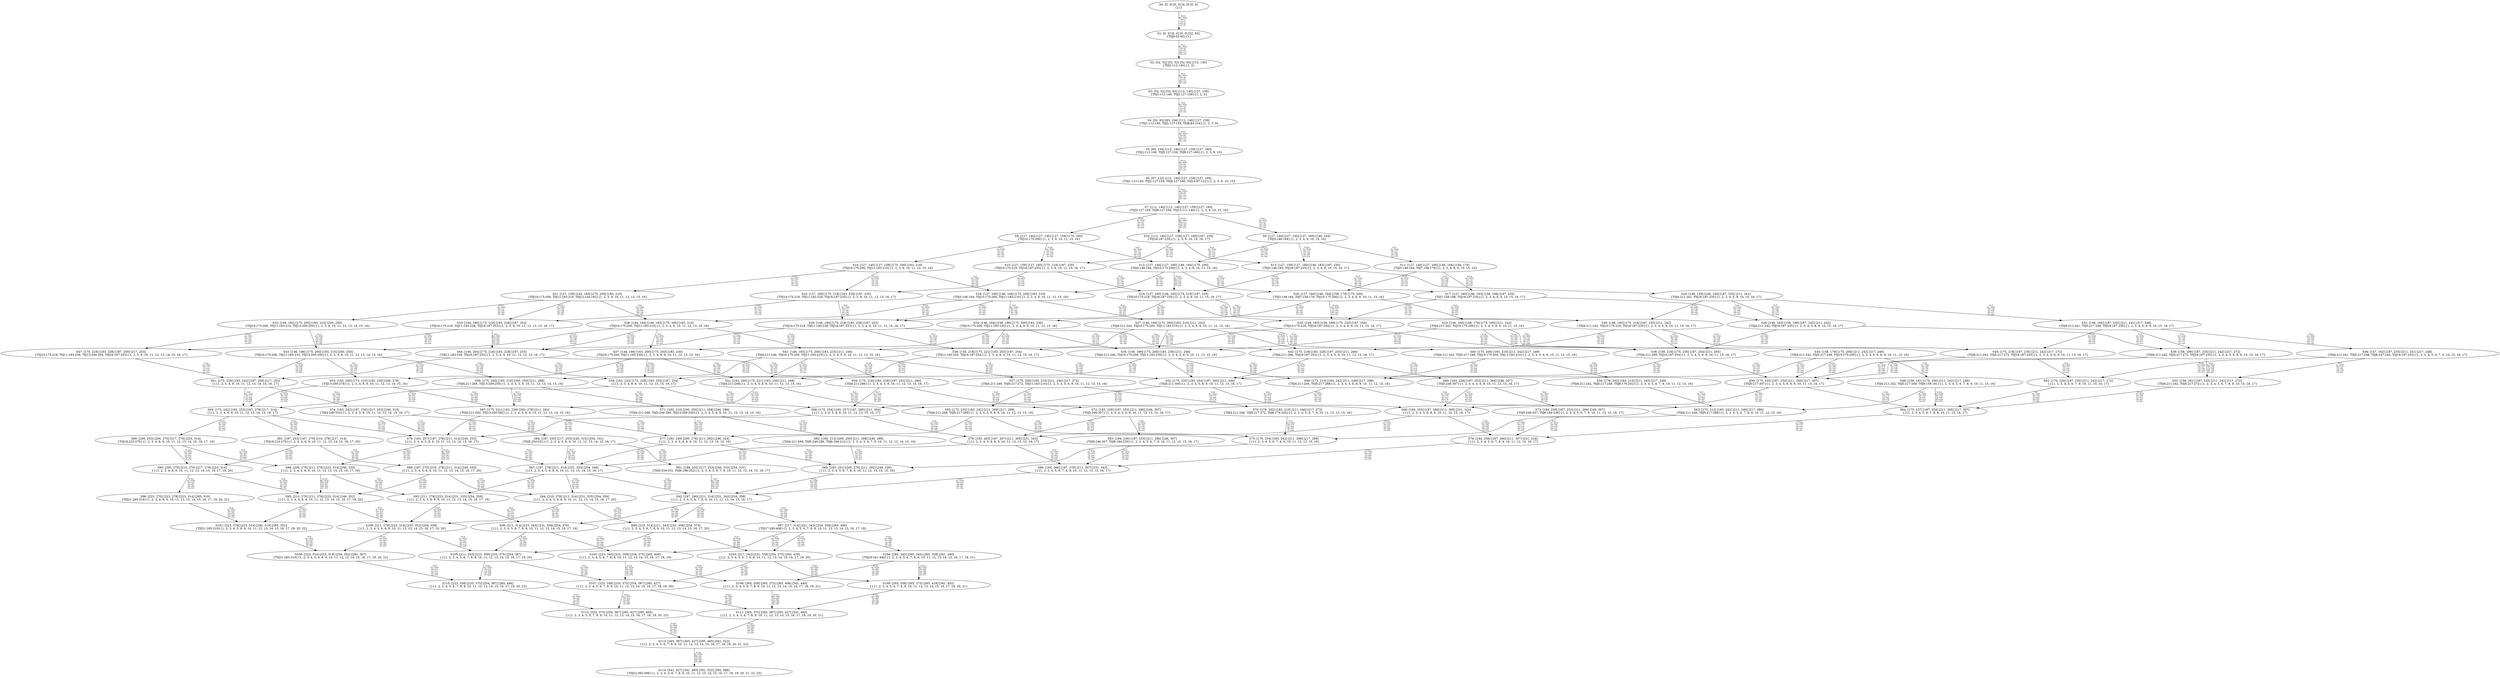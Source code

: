digraph {
	S0[label="S0: [0, 0] [0, 0] [0, 0] [0, 0] \n{}{}"];
	S1[label="S1: [0, 0] [0, 0] [0, 0] [52, 65] \n{T0J0:52-65}{1}"];
	S2[label="S2: [52, 52] [52, 52] [52, 65] [112, 140] \n{T0J1:112-140}{1, 2}"];
	S3[label="S3: [52, 52] [52, 65] [112, 140] [127, 159] \n{T0J1:112-140, T0J2:127-159}{1, 2, 3}"];
	S4[label="S4: [52, 65] [83, 104] [112, 140] [127, 159] \n{T0J1:112-140, T0J2:127-159, T0J8:83-104}{1, 2, 3, 9}"];
	S5[label="S5: [83, 104] [112, 140] [127, 159] [127, 160] \n{T0J1:112-140, T0J2:127-159, T0J9:127-160}{1, 2, 3, 9, 10}"];
	S6[label="S6: [97, 122] [112, 140] [127, 159] [127, 160] \n{T0J1:112-140, T0J2:127-159, T0J9:127-160, T0J14:97-122}{1, 2, 3, 9, 10, 15}"];
	S7[label="S7: [111, 140] [112, 140] [127, 159] [127, 160] \n{T0J2:127-159, T0J9:127-160, T0J15:111-140}{1, 2, 3, 9, 10, 15, 16}"];
	S8[label="S8: [127, 140] [127, 140] [127, 160] [146, 164] \n{T0J3:146-164}{1, 2, 3, 4, 9, 10, 15, 16}"];
	S9[label="S9: [127, 140] [127, 140] [127, 159] [175, 200] \n{T0J10:175-200}{1, 2, 3, 9, 10, 11, 15, 16}"];
	S10[label="S10: [112, 140] [127, 159] [127, 160] [187, 235] \n{T0J16:187-235}{1, 2, 3, 9, 10, 15, 16, 17}"];
	S11[label="S11: [127, 140] [127, 160] [146, 164] [158, 179] \n{T0J3:146-164, T0J7:158-179}{1, 2, 3, 4, 8, 9, 10, 15, 16}"];
	S12[label="S12: [127, 140] [127, 160] [146, 164] [175, 200] \n{T0J3:146-164, T0J10:175-200}{1, 2, 3, 4, 9, 10, 11, 15, 16}"];
	S13[label="S13: [127, 159] [127, 160] [146, 183] [187, 235] \n{T0J3:146-183, T0J16:187-235}{1, 2, 3, 4, 9, 10, 15, 16, 17}"];
	S14[label="S14: [127, 140] [127, 159] [175, 200] [183, 210] \n{T0J10:175-200, T0J11:183-210}{1, 2, 3, 9, 10, 11, 12, 15, 16}"];
	S15[label="S15: [127, 159] [127, 160] [175, 218] [187, 235] \n{T0J10:175-218, T0J16:187-235}{1, 2, 3, 9, 10, 11, 15, 16, 17}"];
	S16[label="S16: [127, 160] [146, 164] [158, 179] [175, 200] \n{T0J3:146-164, T0J7:158-179, T0J10:175-200}{1, 2, 3, 4, 8, 9, 10, 11, 15, 16}"];
	S17[label="S17: [127, 160] [146, 183] [158, 198] [187, 235] \n{T0J7:158-198, T0J16:187-235}{1, 2, 3, 4, 8, 9, 10, 15, 16, 17}"];
	S18[label="S18: [127, 160] [146, 164] [175, 200] [183, 210] \n{T0J3:146-164, T0J10:175-200, T0J11:183-210}{1, 2, 3, 4, 9, 10, 11, 12, 15, 16}"];
	S19[label="S19: [127, 160] [146, 183] [175, 218] [187, 235] \n{T0J10:175-218, T0J16:187-235}{1, 2, 3, 4, 9, 10, 11, 15, 16, 17}"];
	S20[label="S20: [146, 159] [146, 160] [187, 235] [211, 241] \n{T0J4:211-241, T0J16:187-235}{1, 2, 3, 4, 5, 9, 10, 15, 16, 17}"];
	S21[label="S21: [127, 159] [144, 162] [175, 200] [183, 210] \n{T0J10:175-200, T0J11:183-210, T0J12:144-162}{1, 2, 3, 9, 10, 11, 12, 13, 15, 16}"];
	S22[label="S22: [127, 160] [175, 218] [183, 228] [187, 235] \n{T0J10:175-218, T0J11:183-228, T0J16:187-235}{1, 2, 3, 9, 10, 11, 12, 15, 16, 17}"];
	S23[label="S23: [146, 160] [158, 179] [175, 200] [211, 242] \n{T0J4:211-242, T0J10:175-200}{1, 2, 3, 4, 5, 8, 9, 10, 11, 15, 16}"];
	S24[label="S24: [146, 164] [158, 199] [175, 200] [183, 230] \n{T0J10:175-200, T0J11:183-230}{1, 2, 3, 4, 8, 9, 10, 11, 12, 15, 16}"];
	S25[label="S25: [146, 183] [158, 199] [175, 220] [187, 254] \n{T0J10:175-220, T0J16:187-254}{1, 2, 3, 4, 8, 9, 10, 11, 15, 16, 17}"];
	S26[label="S26: [146, 183] [158, 198] [187, 235] [211, 242] \n{T0J4:211-242, T0J16:187-235}{1, 2, 3, 4, 5, 8, 9, 10, 15, 16, 17}"];
	S27[label="S27: [146, 160] [175, 200] [183, 210] [211, 242] \n{T0J4:211-242, T0J10:175-200, T0J11:183-210}{1, 2, 3, 4, 5, 9, 10, 11, 12, 15, 16}"];
	S28[label="S28: [144, 164] [146, 183] [175, 200] [183, 210] \n{T0J10:175-200, T0J11:183-210}{1, 2, 3, 4, 9, 10, 11, 12, 13, 15, 16}"];
	S29[label="S29: [146, 184] [175, 218] [183, 228] [187, 253] \n{T0J10:175-218, T0J11:183-228, T0J16:187-253}{1, 2, 3, 4, 9, 10, 11, 12, 15, 16, 17}"];
	S30[label="S30: [146, 183] [175, 218] [187, 235] [211, 242] \n{T0J4:211-242, T0J10:175-218, T0J16:187-235}{1, 2, 3, 4, 5, 9, 10, 11, 15, 16, 17}"];
	S31[label="S31: [146, 160] [187, 235] [211, 241] [217, 248] \n{T0J4:211-241, T0J5:217-248, T0J16:187-235}{1, 2, 3, 4, 5, 6, 9, 10, 15, 16, 17}"];
	S32[label="S32: [144, 162] [175, 200] [183, 210] [200, 250] \n{T0J10:175-200, T0J11:183-210, T0J13:200-250}{1, 2, 3, 9, 10, 11, 12, 13, 14, 15, 16}"];
	S33[label="S33: [144, 180] [175, 218] [183, 228] [187, 253] \n{T0J10:175-218, T0J11:183-228, T0J16:187-253}{1, 2, 3, 9, 10, 11, 12, 13, 15, 16, 17}"];
	S34[label="S34: [158, 179] [175, 200] [211, 242] [217, 249] \n{T0J4:211-242, T0J5:217-249, T0J10:175-200}{1, 2, 3, 4, 5, 6, 8, 9, 10, 11, 15, 16}"];
	S35[label="S35: [158, 199] [175, 200] [183, 230] [211, 246] \n{T0J4:211-246, T0J10:175-200, T0J11:183-230}{1, 2, 3, 4, 5, 8, 9, 10, 11, 12, 15, 16}"];
	S36[label="S36: [158, 218] [175, 235] [187, 254] [211, 265] \n{T0J4:211-265, T0J16:187-254}{1, 2, 3, 4, 5, 8, 9, 10, 11, 15, 16, 17}"];
	S37[label="S37: [146, 186] [163, 200] [175, 203] [183, 230] \n{T0J10:175-200, T0J11:183-230}{1, 2, 3, 4, 8, 9, 10, 11, 12, 13, 15, 16}"];
	S38[label="S38: [158, 218] [175, 222] [183, 253] [187, 254] \n{T0J11:183-253, T0J16:187-254}{1, 2, 3, 4, 8, 9, 10, 11, 12, 15, 16, 17}"];
	S39[label="S39: [158, 199] [187, 235] [211, 242] [217, 272] \n{T0J4:211-242, T0J5:217-272, T0J16:187-235}{1, 2, 3, 4, 5, 6, 8, 9, 10, 15, 16, 17}"];
	S40[label="S40: [175, 200] [183, 210] [211, 242] [217, 249] \n{T0J4:211-242, T0J5:217-249, T0J10:175-200, T0J11:183-210}{1, 2, 3, 4, 5, 6, 9, 10, 11, 12, 15, 16}"];
	S41[label="S41: [146, 183] [175, 200] [183, 210] [211, 246] \n{T0J4:211-246, T0J10:175-200, T0J11:183-210}{1, 2, 3, 4, 5, 9, 10, 11, 12, 13, 15, 16}"];
	S42[label="S42: [175, 218] [183, 228] [187, 253] [211, 266] \n{T0J4:211-266, T0J16:187-253}{1, 2, 3, 4, 5, 9, 10, 11, 12, 15, 16, 17}"];
	S43[label="S43: [146, 186] [175, 200] [183, 210] [200, 250] \n{T0J10:175-200, T0J11:183-210, T0J13:200-250}{1, 2, 3, 4, 9, 10, 11, 12, 13, 14, 15, 16}"];
	S44[label="S44: [146, 204] [175, 218] [183, 228] [187, 253] \n{T0J11:183-228, T0J16:187-253}{1, 2, 3, 4, 9, 10, 11, 12, 13, 15, 16, 17}"];
	S45[label="S45: [175, 218] [187, 235] [211, 242] [217, 272] \n{T0J4:211-242, T0J5:217-272, T0J16:187-235}{1, 2, 3, 4, 5, 6, 9, 10, 11, 15, 16, 17}"];
	S46[label="S46: [147, 162] [187, 235] [211, 241] [217, 248] \n{T0J4:211-241, T0J5:217-248, T0J6:147-162, T0J16:187-235}{1, 2, 3, 4, 5, 6, 7, 9, 10, 15, 16, 17}"];
	S47[label="S47: [175, 218] [183, 228] [187, 250] [217, 253] \n{T0J10:175-218, T0J11:183-228, T0J13:200-250, T0J16:187-253}{1, 2, 3, 9, 10, 11, 12, 13, 14, 15, 16, 17}"];
	S48[label="S48: [159, 181] [175, 200] [211, 242] [217, 249] \n{T0J4:211-242, T0J5:217-249, T0J6:159-181}{1, 2, 3, 4, 5, 6, 7, 8, 9, 10, 11, 15, 16}"];
	S49[label="S49: [175, 210] [183, 242] [211, 249] [217, 288] \n{T0J4:211-246, T0J5:217-288}{1, 2, 3, 4, 5, 6, 8, 9, 10, 11, 12, 15, 16}"];
	S50[label="S50: [175, 235] [187, 254] [211, 265] [217, 307] \n{T0J5:217-307}{1, 2, 3, 4, 5, 6, 8, 9, 10, 11, 15, 16, 17}"];
	S51[label="S51: [163, 200] [175, 221] [183, 230] [211, 268] \n{T0J4:211-268}{1, 2, 3, 4, 5, 8, 9, 10, 11, 12, 13, 15, 16}"];
	S52[label="S52: [175, 235] [183, 254] [187, 265] [211, 300] \n{T0J4:211-300}{1, 2, 3, 4, 5, 8, 9, 10, 11, 12, 15, 16, 17}"];
	S53[label="S53: [163, 200] [175, 210] [183, 230] [200, 278] \n{T0J13:200-278}{1, 2, 3, 4, 8, 9, 10, 11, 12, 13, 14, 15, 16}"];
	S54[label="S54: [163, 222] [175, 228] [183, 253] [187, 254] \n{}{1, 2, 3, 4, 8, 9, 10, 11, 12, 13, 15, 16, 17}"];
	S55[label="S55: [159, 201] [187, 235] [211, 242] [217, 272] \n{T0J4:211-242, T0J5:217-272}{1, 2, 3, 4, 5, 6, 7, 8, 9, 10, 15, 16, 17}"];
	S56[label="S56: [176, 202] [183, 210] [211, 242] [217, 249] \n{T0J4:211-242, T0J5:217-249, T0J6:176-202}{1, 2, 3, 4, 5, 6, 7, 9, 10, 11, 12, 15, 16}"];
	S57[label="S57: [175, 200] [183, 210] [211, 246] [217, 272] \n{T0J4:211-246, T0J5:217-272, T0J11:183-210}{1, 2, 3, 4, 5, 6, 9, 10, 11, 12, 13, 15, 16}"];
	S58[label="S58: [175, 200] [183, 210] [200, 250] [211, 268] \n{T0J4:211-268, T0J13:200-250}{1, 2, 3, 4, 5, 9, 10, 11, 12, 13, 14, 15, 16}"];
	S59[label="S59: [175, 218] [183, 228] [187, 253] [211, 286] \n{T0J4:211-286}{1, 2, 3, 4, 5, 9, 10, 11, 12, 13, 15, 16, 17}"];
	S60[label="S60: [183, 228] [187, 253] [211, 266] [246, 307] \n{T0J5:246-307}{1, 2, 3, 4, 5, 6, 9, 10, 11, 12, 15, 16, 17}"];
	S61[label="S61: [175, 228] [183, 242] [187, 250] [217, 253] \n{}{1, 2, 3, 4, 9, 10, 11, 12, 13, 14, 15, 16, 17}"];
	S62[label="S62: [176, 220] [187, 235] [211, 242] [217, 272] \n{}{1, 2, 3, 4, 5, 6, 7, 9, 10, 11, 15, 16, 17}"];
	S63[label="S63: [175, 212] [183, 242] [211, 249] [217, 288] \n{T0J4:211-246, T0J5:217-288}{1, 2, 3, 4, 5, 6, 7, 8, 9, 10, 11, 12, 15, 16}"];
	S64[label="S64: [175, 237] [187, 254] [211, 265] [217, 307] \n{}{1, 2, 3, 4, 5, 6, 7, 8, 9, 10, 11, 15, 16, 17}"];
	S65[label="S65: [175, 232] [183, 242] [211, 268] [217, 289] \n{T0J4:211-268, T0J5:217-289}{1, 2, 3, 4, 5, 6, 8, 9, 10, 11, 12, 13, 15, 16}"];
	S66[label="S66: [183, 254] [187, 266] [211, 305] [231, 324] \n{}{1, 2, 3, 4, 5, 6, 8, 9, 10, 11, 12, 15, 16, 17}"];
	S67[label="S67: [175, 221] [183, 239] [200, 278] [211, 292] \n{T0J4:211-282, T0J13:200-292}{1, 2, 3, 4, 5, 8, 9, 10, 11, 12, 13, 14, 15, 16}"];
	S68[label="S68: [175, 254] [183, 257] [187, 265] [211, 304] \n{}{1, 2, 3, 4, 5, 8, 9, 10, 11, 12, 13, 15, 16, 17}"];
	S69[label="S69: [175, 242] [183, 253] [187, 278] [217, 314] \n{}{1, 2, 3, 4, 8, 9, 10, 11, 12, 13, 14, 15, 16, 17}"];
	S70[label="S70: [176, 202] [183, 210] [211, 246] [217, 272] \n{T0J4:211-246, T0J5:217-272, T0J6:176-202}{1, 2, 3, 4, 5, 6, 7, 9, 10, 11, 12, 13, 15, 16}"];
	S71[label="S71: [183, 210] [200, 250] [211, 268] [246, 289] \n{T0J4:211-268, T0J5:246-289, T0J13:200-250}{1, 2, 3, 4, 5, 6, 9, 10, 11, 12, 13, 14, 15, 16}"];
	S72[label="S72: [183, 228] [187, 253] [211, 286] [246, 307] \n{T0J5:246-307}{1, 2, 3, 4, 5, 6, 9, 10, 11, 12, 13, 15, 16, 17}"];
	S73[label="S73: [184, 230] [187, 253] [211, 266] [246, 307] \n{T0J5:246-307, T0J6:184-230}{1, 2, 3, 4, 5, 6, 7, 9, 10, 11, 12, 15, 16, 17}"];
	S74[label="S74: [183, 242] [187, 250] [217, 253] [240, 310] \n{T0J4:240-310}{1, 2, 3, 4, 5, 9, 10, 11, 12, 13, 14, 15, 16, 17}"];
	S75[label="S75: [176, 234] [183, 242] [211, 268] [217, 289] \n{}{1, 2, 3, 4, 5, 6, 7, 8, 9, 10, 11, 12, 13, 15, 16}"];
	S76[label="S76: [184, 256] [187, 266] [211, 307] [231, 324] \n{}{1, 2, 3, 4, 5, 6, 7, 8, 9, 10, 11, 12, 15, 16, 17}"];
	S77[label="S77: [183, 249] [200, 278] [211, 292] [246, 324] \n{}{1, 2, 3, 4, 5, 6, 8, 9, 10, 11, 12, 13, 14, 15, 16}"];
	S78[label="S78: [183, 263] [187, 267] [211, 305] [231, 343] \n{}{1, 2, 3, 4, 5, 6, 8, 9, 10, 11, 12, 13, 15, 16, 17}"];
	S79[label="S79: [183, 257] [187, 278] [211, 314] [240, 333] \n{}{1, 2, 3, 4, 5, 8, 9, 10, 11, 12, 13, 14, 15, 16, 17}"];
	S80[label="S80: [200, 253] [200, 270] [217, 278] [223, 314] \n{T0J18:223-270}{1, 2, 3, 4, 8, 9, 10, 11, 12, 13, 14, 15, 16, 17, 19}"];
	S81[label="S81: [187, 253] [187, 270] [210, 278] [217, 314] \n{T0J19:210-270}{1, 2, 3, 4, 8, 9, 10, 11, 12, 13, 14, 15, 16, 17, 20}"];
	S82[label="S82: [184, 212] [200, 250] [211, 268] [246, 289] \n{T0J4:211-268, T0J5:246-289, T0J6:184-212}{1, 2, 3, 4, 5, 6, 7, 9, 10, 11, 12, 13, 14, 15, 16}"];
	S83[label="S83: [184, 230] [187, 253] [211, 286] [246, 307] \n{T0J5:246-307, T0J6:184-230}{1, 2, 3, 4, 5, 6, 7, 9, 10, 11, 12, 13, 15, 16, 17}"];
	S84[label="S84: [187, 250] [217, 253] [240, 310] [254, 331] \n{T0J5:254-331}{1, 2, 3, 4, 5, 6, 9, 10, 11, 12, 13, 14, 15, 16, 17}"];
	S85[label="S85: [183, 251] [200, 278] [211, 292] [246, 326] \n{}{1, 2, 3, 4, 5, 6, 7, 8, 9, 10, 11, 12, 13, 14, 15, 16}"];
	S86[label="S86: [184, 266] [187, 278] [211, 307] [231, 343] \n{}{1, 2, 3, 4, 5, 6, 7, 8, 9, 10, 11, 12, 13, 15, 16, 17}"];
	S87[label="S87: [187, 278] [211, 314] [231, 333] [254, 346] \n{}{1, 2, 3, 4, 5, 6, 8, 9, 10, 11, 12, 13, 14, 15, 16, 17}"];
	S88[label="S88: [200, 270] [211, 278] [223, 314] [240, 335] \n{}{1, 2, 3, 4, 5, 8, 9, 10, 11, 12, 13, 14, 15, 16, 17, 19}"];
	S89[label="S89: [187, 270] [210, 278] [211, 314] [240, 335] \n{}{1, 2, 3, 4, 5, 8, 9, 10, 11, 12, 13, 14, 15, 16, 17, 20}"];
	S90[label="S90: [200, 270] [210, 270] [217, 278] [223, 314] \n{}{1, 2, 3, 4, 8, 9, 10, 11, 12, 13, 14, 15, 16, 17, 19, 20}"];
	S91[label="S91: [188, 252] [217, 253] [240, 310] [254, 331] \n{T0J5:254-331, T0J6:188-252}{1, 2, 3, 4, 5, 6, 7, 9, 10, 11, 12, 13, 14, 15, 16, 17}"];
	S92[label="S92: [187, 280] [211, 314] [231, 343] [254, 358] \n{}{1, 2, 3, 4, 5, 6, 7, 8, 9, 10, 11, 12, 13, 14, 15, 16, 17}"];
	S93[label="S93: [211, 278] [223, 314] [231, 335] [254, 359] \n{}{1, 2, 3, 4, 5, 6, 8, 9, 10, 11, 12, 13, 14, 15, 16, 17, 19}"];
	S94[label="S94: [210, 278] [211, 314] [231, 335] [254, 359] \n{}{1, 2, 3, 4, 5, 6, 8, 9, 10, 11, 12, 13, 14, 15, 16, 17, 20}"];
	S95[label="S95: [210, 270] [211, 278] [223, 314] [240, 352] \n{}{1, 2, 3, 4, 5, 8, 9, 10, 11, 12, 13, 14, 15, 16, 17, 19, 20}"];
	S96[label="S96: [223, 270] [223, 278] [223, 314] [285, 319] \n{T0J21:285-319}{1, 2, 3, 4, 8, 9, 10, 11, 12, 13, 14, 15, 16, 17, 19, 20, 22}"];
	S97[label="S97: [217, 314] [231, 343] [254, 358] [265, 406] \n{T0J17:265-406}{1, 2, 3, 4, 5, 6, 7, 8, 9, 10, 11, 12, 13, 14, 15, 16, 17, 18}"];
	S98[label="S98: [211, 314] [223, 343] [231, 358] [254, 375] \n{}{1, 2, 3, 4, 5, 6, 7, 8, 9, 10, 11, 12, 13, 14, 15, 16, 17, 19}"];
	S99[label="S99: [210, 314] [211, 343] [231, 358] [254, 375] \n{}{1, 2, 3, 4, 5, 6, 7, 8, 9, 10, 11, 12, 13, 14, 15, 16, 17, 20}"];
	S100[label="S100: [211, 278] [223, 314] [233, 352] [254, 359] \n{}{1, 2, 3, 4, 5, 6, 8, 9, 10, 11, 12, 13, 14, 15, 16, 17, 19, 20}"];
	S101[label="S101: [223, 278] [223, 314] [240, 319] [285, 352] \n{T0J21:285-319}{1, 2, 3, 4, 5, 8, 9, 10, 11, 12, 13, 14, 15, 16, 17, 19, 20, 22}"];
	S102[label="S102: [223, 343] [231, 358] [254, 375] [265, 406] \n{}{1, 2, 3, 4, 5, 6, 7, 8, 9, 10, 11, 12, 13, 14, 15, 16, 17, 18, 19}"];
	S103[label="S103: [217, 343] [231, 358] [254, 375] [265, 418] \n{}{1, 2, 3, 4, 5, 6, 7, 8, 9, 10, 11, 12, 13, 14, 15, 16, 17, 18, 20}"];
	S104[label="S104: [265, 343] [265, 345] [265, 358] [341, 440] \n{T0J20:341-440}{1, 2, 3, 4, 5, 6, 7, 8, 9, 10, 11, 12, 13, 14, 15, 16, 17, 18, 21}"];
	S105[label="S105: [211, 343] [223, 358] [233, 375] [254, 387] \n{}{1, 2, 3, 4, 5, 6, 7, 8, 9, 10, 11, 12, 13, 14, 15, 16, 17, 19, 20}"];
	S106[label="S106: [223, 314] [233, 319] [254, 352] [285, 367] \n{T0J21:285-319}{1, 2, 3, 4, 5, 6, 8, 9, 10, 11, 12, 13, 14, 15, 16, 17, 19, 20, 22}"];
	S107[label="S107: [223, 358] [233, 375] [254, 387] [265, 427] \n{}{1, 2, 3, 4, 5, 6, 7, 8, 9, 10, 11, 12, 13, 14, 15, 16, 17, 18, 19, 20}"];
	S108[label="S108: [265, 358] [265, 375] [265, 406] [341, 440] \n{}{1, 2, 3, 4, 5, 6, 7, 8, 9, 10, 11, 12, 13, 14, 15, 16, 17, 18, 19, 21}"];
	S109[label="S109: [265, 358] [265, 375] [265, 418] [341, 452] \n{}{1, 2, 3, 4, 5, 6, 7, 8, 9, 10, 11, 12, 13, 14, 15, 16, 17, 18, 20, 21}"];
	S110[label="S110: [223, 358] [233, 375] [254, 387] [285, 444] \n{}{1, 2, 3, 4, 5, 6, 7, 8, 9, 10, 11, 12, 13, 14, 15, 16, 17, 19, 20, 22}"];
	S111[label="S111: [265, 375] [265, 387] [265, 427] [341, 482] \n{}{1, 2, 3, 4, 5, 6, 7, 8, 9, 10, 11, 12, 13, 14, 15, 16, 17, 18, 19, 20, 21}"];
	S112[label="S112: [233, 375] [254, 387] [265, 427] [285, 465] \n{}{1, 2, 3, 4, 5, 6, 7, 8, 9, 10, 11, 12, 13, 14, 15, 16, 17, 18, 19, 20, 22}"];
	S113[label="S113: [265, 387] [265, 427] [285, 465] [341, 522] \n{}{1, 2, 3, 4, 5, 6, 7, 8, 9, 10, 11, 12, 13, 14, 15, 16, 17, 18, 19, 20, 21, 22}"];
	S114[label="S114: [341, 427] [341, 465] [341, 522] [392, 586] \n{T0J22:392-586}{1, 2, 3, 4, 5, 6, 7, 8, 9, 10, 11, 12, 13, 14, 15, 16, 17, 18, 19, 20, 21, 22, 23}"];
	S0 -> S1[label="T0 J0\nDL=3250\nES=0\nLS=0\nEF=52\nLF=65",fontsize=8];
	S1 -> S2[label="T0 J1\nDL=3250\nES=52\nLS=65\nEF=112\nLF=140",fontsize=8];
	S2 -> S3[label="T0 J2\nDL=3250\nES=52\nLS=65\nEF=127\nLF=159",fontsize=8];
	S3 -> S4[label="T0 J8\nDL=3250\nES=52\nLS=65\nEF=83\nLF=104",fontsize=8];
	S4 -> S5[label="T0 J9\nDL=3250\nES=83\nLS=104\nEF=127\nLF=160",fontsize=8];
	S5 -> S6[label="T0 J14\nDL=3250\nES=83\nLS=104\nEF=97\nLF=122",fontsize=8];
	S6 -> S7[label="T0 J15\nDL=3250\nES=97\nLS=122\nEF=111\nLF=140",fontsize=8];
	S7 -> S8[label="T0 J3\nDL=3250\nES=127\nLS=140\nEF=146\nLF=164",fontsize=8];
	S7 -> S9[label="T0 J10\nDL=3250\nES=127\nLS=140\nEF=175\nLF=200",fontsize=8];
	S7 -> S10[label="T0 J16\nDL=3250\nES=111\nLS=140\nEF=187\nLF=235",fontsize=8];
	S8 -> S11[label="T0 J7\nDL=3250\nES=127\nLS=140\nEF=158\nLF=179",fontsize=8];
	S8 -> S12[label="T0 J10\nDL=3250\nES=127\nLS=140\nEF=175\nLF=200",fontsize=8];
	S8 -> S13[label="T0 J16\nDL=3250\nES=127\nLS=140\nEF=203\nLF=235",fontsize=8];
	S9 -> S12[label="T0 J3\nDL=3250\nES=127\nLS=140\nEF=146\nLF=164",fontsize=8];
	S9 -> S14[label="T0 J11\nDL=3250\nES=127\nLS=140\nEF=183\nLF=210",fontsize=8];
	S9 -> S15[label="T0 J16\nDL=3250\nES=127\nLS=140\nEF=203\nLF=235",fontsize=8];
	S10 -> S13[label="T0 J3\nDL=3250\nES=127\nLS=159\nEF=146\nLF=183",fontsize=8];
	S10 -> S15[label="T0 J10\nDL=3250\nES=127\nLS=158\nEF=175\nLF=218",fontsize=8];
	S11 -> S16[label="T0 J10\nDL=3250\nES=127\nLS=140\nEF=175\nLF=200",fontsize=8];
	S11 -> S17[label="T0 J16\nDL=3250\nES=127\nLS=140\nEF=203\nLF=235",fontsize=8];
	S12 -> S16[label="T0 J7\nDL=3250\nES=127\nLS=140\nEF=158\nLF=179",fontsize=8];
	S12 -> S18[label="T0 J11\nDL=3250\nES=127\nLS=140\nEF=183\nLF=210",fontsize=8];
	S12 -> S19[label="T0 J16\nDL=3250\nES=127\nLS=140\nEF=203\nLF=235",fontsize=8];
	S13 -> S20[label="T0 J4\nDL=3250\nES=146\nLS=159\nEF=211\nLF=241",fontsize=8];
	S13 -> S17[label="T0 J7\nDL=3250\nES=127\nLS=159\nEF=158\nLF=198",fontsize=8];
	S13 -> S19[label="T0 J10\nDL=3250\nES=127\nLS=158\nEF=175\nLF=218",fontsize=8];
	S14 -> S18[label="T0 J3\nDL=3250\nES=127\nLS=140\nEF=146\nLF=164",fontsize=8];
	S14 -> S21[label="T0 J12\nDL=3250\nES=127\nLS=140\nEF=144\nLF=162",fontsize=8];
	S14 -> S22[label="T0 J16\nDL=3250\nES=127\nLS=140\nEF=203\nLF=235",fontsize=8];
	S15 -> S19[label="T0 J3\nDL=3250\nES=127\nLS=159\nEF=146\nLF=183",fontsize=8];
	S15 -> S22[label="T0 J11\nDL=3250\nES=127\nLS=158\nEF=183\nLF=228",fontsize=8];
	S16 -> S23[label="T0 J4\nDL=3250\nES=146\nLS=160\nEF=211\nLF=242",fontsize=8];
	S16 -> S24[label="T0 J11\nDL=3250\nES=127\nLS=160\nEF=183\nLF=230",fontsize=8];
	S16 -> S25[label="T0 J16\nDL=3250\nES=127\nLS=159\nEF=203\nLF=254",fontsize=8];
	S17 -> S26[label="T0 J4\nDL=3250\nES=146\nLS=160\nEF=211\nLF=242",fontsize=8];
	S17 -> S25[label="T0 J10\nDL=3250\nES=127\nLS=160\nEF=175\nLF=220",fontsize=8];
	S18 -> S27[label="T0 J4\nDL=3250\nES=146\nLS=160\nEF=211\nLF=242",fontsize=8];
	S18 -> S24[label="T0 J7\nDL=3250\nES=127\nLS=160\nEF=158\nLF=199",fontsize=8];
	S18 -> S28[label="T0 J12\nDL=3250\nES=127\nLS=158\nEF=144\nLF=180",fontsize=8];
	S18 -> S29[label="T0 J16\nDL=3250\nES=127\nLS=158\nEF=203\nLF=253",fontsize=8];
	S19 -> S30[label="T0 J4\nDL=3250\nES=146\nLS=160\nEF=211\nLF=242",fontsize=8];
	S19 -> S25[label="T0 J7\nDL=3250\nES=127\nLS=160\nEF=158\nLF=199",fontsize=8];
	S19 -> S29[label="T0 J11\nDL=3250\nES=127\nLS=158\nEF=183\nLF=228",fontsize=8];
	S20 -> S31[label="T0 J5\nDL=3250\nES=146\nLS=159\nEF=217\nLF=248",fontsize=8];
	S20 -> S26[label="T0 J7\nDL=3250\nES=146\nLS=159\nEF=177\nLF=198",fontsize=8];
	S20 -> S30[label="T0 J10\nDL=3250\nES=146\nLS=158\nEF=194\nLF=218",fontsize=8];
	S21 -> S28[label="T0 J3\nDL=3250\nES=127\nLS=159\nEF=146\nLF=183",fontsize=8];
	S21 -> S32[label="T0 J13\nDL=3250\nES=127\nLS=158\nEF=200\nLF=250",fontsize=8];
	S21 -> S33[label="T0 J16\nDL=3250\nES=127\nLS=158\nEF=203\nLF=253",fontsize=8];
	S22 -> S29[label="T0 J3\nDL=3250\nES=127\nLS=160\nEF=146\nLF=184",fontsize=8];
	S22 -> S33[label="T0 J12\nDL=3250\nES=127\nLS=158\nEF=144\nLF=180",fontsize=8];
	S23 -> S34[label="T0 J5\nDL=3250\nES=146\nLS=160\nEF=217\nLF=249",fontsize=8];
	S23 -> S35[label="T0 J11\nDL=3250\nES=146\nLS=160\nEF=202\nLF=230",fontsize=8];
	S23 -> S36[label="T0 J16\nDL=3250\nES=146\nLS=159\nEF=222\nLF=254",fontsize=8];
	S24 -> S35[label="T0 J4\nDL=3250\nES=146\nLS=164\nEF=211\nLF=246",fontsize=8];
	S24 -> S37[label="T0 J12\nDL=3250\nES=146\nLS=164\nEF=163\nLF=186",fontsize=8];
	S24 -> S38[label="T0 J16\nDL=3250\nES=146\nLS=159\nEF=222\nLF=254",fontsize=8];
	S25 -> S36[label="T0 J4\nDL=3250\nES=146\nLS=183\nEF=211\nLF=265",fontsize=8];
	S25 -> S38[label="T0 J11\nDL=3250\nES=146\nLS=183\nEF=202\nLF=253",fontsize=8];
	S26 -> S39[label="T0 J5\nDL=3250\nES=146\nLS=183\nEF=217\nLF=272",fontsize=8];
	S26 -> S36[label="T0 J10\nDL=3250\nES=146\nLS=183\nEF=194\nLF=243",fontsize=8];
	S27 -> S40[label="T0 J5\nDL=3250\nES=146\nLS=160\nEF=217\nLF=249",fontsize=8];
	S27 -> S35[label="T0 J7\nDL=3250\nES=146\nLS=160\nEF=177\nLF=199",fontsize=8];
	S27 -> S41[label="T0 J12\nDL=3250\nES=146\nLS=158\nEF=163\nLF=180",fontsize=8];
	S27 -> S42[label="T0 J16\nDL=3250\nES=146\nLS=158\nEF=222\nLF=253",fontsize=8];
	S28 -> S41[label="T0 J4\nDL=3250\nES=146\nLS=164\nEF=211\nLF=246",fontsize=8];
	S28 -> S37[label="T0 J7\nDL=3250\nES=144\nLS=164\nEF=175\nLF=203",fontsize=8];
	S28 -> S43[label="T0 J13\nDL=3250\nES=144\nLS=158\nEF=217\nLF=250",fontsize=8];
	S28 -> S44[label="T0 J16\nDL=3250\nES=144\nLS=158\nEF=220\nLF=253",fontsize=8];
	S29 -> S42[label="T0 J4\nDL=3250\nES=146\nLS=184\nEF=211\nLF=266",fontsize=8];
	S29 -> S38[label="T0 J7\nDL=3250\nES=146\nLS=183\nEF=177\nLF=222",fontsize=8];
	S29 -> S44[label="T0 J12\nDL=3250\nES=146\nLS=158\nEF=163\nLF=180",fontsize=8];
	S30 -> S45[label="T0 J5\nDL=3250\nES=146\nLS=183\nEF=217\nLF=272",fontsize=8];
	S30 -> S36[label="T0 J7\nDL=3250\nES=146\nLS=183\nEF=177\nLF=222",fontsize=8];
	S30 -> S42[label="T0 J11\nDL=3250\nES=146\nLS=158\nEF=202\nLF=228",fontsize=8];
	S31 -> S46[label="T0 J6\nDL=3250\nES=146\nLS=160\nEF=147\nLF=162",fontsize=8];
	S31 -> S39[label="T0 J7\nDL=3250\nES=146\nLS=160\nEF=177\nLF=199",fontsize=8];
	S31 -> S45[label="T0 J10\nDL=3250\nES=146\nLS=158\nEF=194\nLF=218",fontsize=8];
	S32 -> S43[label="T0 J3\nDL=3250\nES=144\nLS=162\nEF=163\nLF=186",fontsize=8];
	S32 -> S47[label="T0 J16\nDL=3250\nES=144\nLS=158\nEF=220\nLF=253",fontsize=8];
	S33 -> S44[label="T0 J3\nDL=3250\nES=144\nLS=180\nEF=163\nLF=204",fontsize=8];
	S33 -> S47[label="T0 J13\nDL=3250\nES=144\nLS=158\nEF=217\nLF=250",fontsize=8];
	S34 -> S48[label="T0 J6\nDL=3250\nES=158\nLS=179\nEF=159\nLF=181",fontsize=8];
	S34 -> S49[label="T0 J11\nDL=3250\nES=158\nLS=179\nEF=214\nLF=249",fontsize=8];
	S34 -> S50[label="T0 J16\nDL=3250\nES=158\nLS=159\nEF=234\nLF=254",fontsize=8];
	S35 -> S49[label="T0 J5\nDL=3250\nES=158\nLS=199\nEF=229\nLF=288",fontsize=8];
	S35 -> S51[label="T0 J12\nDL=3250\nES=158\nLS=199\nEF=175\nLF=221",fontsize=8];
	S35 -> S52[label="T0 J16\nDL=3250\nES=158\nLS=159\nEF=234\nLF=254",fontsize=8];
	S36 -> S50[label="T0 J5\nDL=3250\nES=158\nLS=218\nEF=229\nLF=307",fontsize=8];
	S36 -> S52[label="T0 J11\nDL=3250\nES=158\nLS=203\nEF=214\nLF=273",fontsize=8];
	S37 -> S51[label="T0 J4\nDL=3250\nES=146\nLS=186\nEF=211\nLF=268",fontsize=8];
	S37 -> S53[label="T0 J13\nDL=3250\nES=146\nLS=186\nEF=219\nLF=278",fontsize=8];
	S37 -> S54[label="T0 J16\nDL=3250\nES=146\nLS=159\nEF=222\nLF=254",fontsize=8];
	S38 -> S52[label="T0 J4\nDL=3250\nES=158\nLS=218\nEF=223\nLF=300",fontsize=8];
	S38 -> S54[label="T0 J12\nDL=3250\nES=158\nLS=203\nEF=175\nLF=225",fontsize=8];
	S39 -> S55[label="T0 J6\nDL=3250\nES=158\nLS=199\nEF=159\nLF=201",fontsize=8];
	S39 -> S50[label="T0 J10\nDL=3250\nES=158\nLS=199\nEF=206\nLF=259",fontsize=8];
	S40 -> S56[label="T0 J6\nDL=3250\nES=175\nLS=200\nEF=176\nLF=202",fontsize=8];
	S40 -> S49[label="T0 J7\nDL=3250\nES=175\nLS=200\nEF=206\nLF=239",fontsize=8];
	S41 -> S57[label="T0 J5\nDL=3250\nES=146\nLS=183\nEF=217\nLF=272",fontsize=8];
	S41 -> S51[label="T0 J7\nDL=3250\nES=146\nLS=183\nEF=177\nLF=222",fontsize=8];
	S41 -> S58[label="T0 J13\nDL=3250\nES=146\nLS=158\nEF=219\nLF=250",fontsize=8];
	S41 -> S59[label="T0 J16\nDL=3250\nES=146\nLS=158\nEF=222\nLF=253",fontsize=8];
	S42 -> S60[label="T0 J5\nDL=3250\nES=175\nLS=218\nEF=246\nLF=307",fontsize=8];
	S42 -> S52[label="T0 J7\nDL=3250\nES=175\nLS=203\nEF=206\nLF=242",fontsize=8];
	S43 -> S58[label="T0 J4\nDL=3250\nES=146\nLS=186\nEF=211\nLF=268",fontsize=8];
	S43 -> S53[label="T0 J7\nDL=3250\nES=146\nLS=186\nEF=177\nLF=225",fontsize=8];
	S43 -> S61[label="T0 J16\nDL=3250\nES=146\nLS=158\nEF=222\nLF=253",fontsize=8];
	S44 -> S59[label="T0 J4\nDL=3250\nES=146\nLS=204\nEF=211\nLF=286",fontsize=8];
	S44 -> S54[label="T0 J7\nDL=3250\nES=146\nLS=203\nEF=177\nLF=242",fontsize=8];
	S44 -> S61[label="T0 J13\nDL=3250\nES=146\nLS=158\nEF=219\nLF=250",fontsize=8];
	S45 -> S62[label="T0 J6\nDL=3250\nES=175\nLS=218\nEF=176\nLF=220",fontsize=8];
	S45 -> S50[label="T0 J7\nDL=3250\nES=175\nLS=203\nEF=206\nLF=242",fontsize=8];
	S46 -> S55[label="T0 J7\nDL=3250\nES=147\nLS=162\nEF=178\nLF=201",fontsize=8];
	S46 -> S62[label="T0 J10\nDL=3250\nES=147\nLS=158\nEF=195\nLF=218",fontsize=8];
	S47 -> S61[label="T0 J3\nDL=3250\nES=175\nLS=218\nEF=194\nLF=242",fontsize=8];
	S48 -> S63[label="T0 J11\nDL=3250\nES=159\nLS=181\nEF=215\nLF=251",fontsize=8];
	S48 -> S64[label="T0 J16\nDL=3250\nES=159\nLS=159\nEF=235\nLF=254",fontsize=8];
	S49 -> S63[label="T0 J6\nDL=3250\nES=175\nLS=210\nEF=176\nLF=212",fontsize=8];
	S49 -> S65[label="T0 J12\nDL=3250\nES=175\nLS=210\nEF=192\nLF=232",fontsize=8];
	S50 -> S64[label="T0 J6\nDL=3250\nES=175\nLS=235\nEF=176\nLF=237",fontsize=8];
	S50 -> S66[label="T0 J11\nDL=3250\nES=175\nLS=235\nEF=231\nLF=305",fontsize=8];
	S51 -> S65[label="T0 J5\nDL=3250\nES=163\nLS=200\nEF=234\nLF=289",fontsize=8];
	S51 -> S67[label="T0 J13\nDL=3250\nES=163\nLS=200\nEF=236\nLF=292",fontsize=8];
	S52 -> S66[label="T0 J5\nDL=3250\nES=175\nLS=235\nEF=246\nLF=324",fontsize=8];
	S52 -> S68[label="T0 J12\nDL=3250\nES=175\nLS=235\nEF=192\nLF=257",fontsize=8];
	S53 -> S67[label="T0 J4\nDL=3250\nES=163\nLS=200\nEF=228\nLF=282",fontsize=8];
	S53 -> S69[label="T0 J16\nDL=3250\nES=163\nLS=200\nEF=239\nLF=295",fontsize=8];
	S54 -> S68[label="T0 J4\nDL=3250\nES=163\nLS=222\nEF=228\nLF=304",fontsize=8];
	S54 -> S69[label="T0 J13\nDL=3250\nES=163\nLS=222\nEF=236\nLF=314",fontsize=8];
	S55 -> S64[label="T0 J10\nDL=3250\nES=159\nLS=201\nEF=207\nLF=261",fontsize=8];
	S56 -> S63[label="T0 J7\nDL=3250\nES=176\nLS=202\nEF=207\nLF=241",fontsize=8];
	S57 -> S70[label="T0 J6\nDL=3250\nES=175\nLS=200\nEF=176\nLF=202",fontsize=8];
	S57 -> S65[label="T0 J7\nDL=3250\nES=175\nLS=200\nEF=206\nLF=239",fontsize=8];
	S58 -> S71[label="T0 J5\nDL=3250\nES=175\nLS=200\nEF=246\nLF=289",fontsize=8];
	S58 -> S67[label="T0 J7\nDL=3250\nES=175\nLS=200\nEF=206\nLF=239",fontsize=8];
	S59 -> S72[label="T0 J5\nDL=3250\nES=175\nLS=218\nEF=246\nLF=307",fontsize=8];
	S59 -> S68[label="T0 J7\nDL=3250\nES=175\nLS=218\nEF=206\nLF=257",fontsize=8];
	S60 -> S73[label="T0 J6\nDL=3250\nES=183\nLS=228\nEF=184\nLF=230",fontsize=8];
	S60 -> S66[label="T0 J7\nDL=3250\nES=183\nLS=228\nEF=214\nLF=267",fontsize=8];
	S61 -> S74[label="T0 J4\nDL=3250\nES=175\nLS=228\nEF=240\nLF=310",fontsize=8];
	S61 -> S69[label="T0 J7\nDL=3250\nES=175\nLS=228\nEF=206\nLF=267",fontsize=8];
	S62 -> S64[label="T0 J7\nDL=3250\nES=176\nLS=220\nEF=207\nLF=259",fontsize=8];
	S63 -> S75[label="T0 J12\nDL=3250\nES=175\nLS=212\nEF=192\nLF=234",fontsize=8];
	S64 -> S76[label="T0 J11\nDL=3250\nES=175\nLS=237\nEF=231\nLF=307",fontsize=8];
	S65 -> S75[label="T0 J6\nDL=3250\nES=175\nLS=232\nEF=176\nLF=234",fontsize=8];
	S65 -> S77[label="T0 J13\nDL=3250\nES=175\nLS=232\nEF=248\nLF=324",fontsize=8];
	S66 -> S76[label="T0 J6\nDL=3250\nES=183\nLS=254\nEF=184\nLF=256",fontsize=8];
	S66 -> S78[label="T0 J12\nDL=3250\nES=183\nLS=241\nEF=200\nLF=263",fontsize=8];
	S67 -> S77[label="T0 J5\nDL=3250\nES=175\nLS=221\nEF=246\nLF=310",fontsize=8];
	S67 -> S79[label="T0 J16\nDL=3250\nES=175\nLS=221\nEF=251\nLF=316",fontsize=8];
	S68 -> S78[label="T0 J5\nDL=3250\nES=175\nLS=254\nEF=246\nLF=343",fontsize=8];
	S68 -> S79[label="T0 J13\nDL=3250\nES=175\nLS=241\nEF=248\nLF=333",fontsize=8];
	S69 -> S79[label="T0 J4\nDL=3250\nES=175\nLS=242\nEF=240\nLF=324",fontsize=8];
	S69 -> S80[label="T0 J18\nDL=3250\nES=200\nLS=241\nEF=223\nLF=270",fontsize=8];
	S69 -> S81[label="T0 J19\nDL=3250\nES=187\nLS=241\nEF=210\nLF=270",fontsize=8];
	S70 -> S75[label="T0 J7\nDL=3250\nES=176\nLS=202\nEF=207\nLF=241",fontsize=8];
	S71 -> S82[label="T0 J6\nDL=3250\nES=183\nLS=210\nEF=184\nLF=212",fontsize=8];
	S71 -> S77[label="T0 J7\nDL=3250\nES=183\nLS=210\nEF=214\nLF=249",fontsize=8];
	S72 -> S83[label="T0 J6\nDL=3250\nES=183\nLS=228\nEF=184\nLF=230",fontsize=8];
	S72 -> S78[label="T0 J7\nDL=3250\nES=183\nLS=228\nEF=214\nLF=267",fontsize=8];
	S73 -> S76[label="T0 J7\nDL=3250\nES=184\nLS=230\nEF=215\nLF=269",fontsize=8];
	S74 -> S84[label="T0 J5\nDL=3250\nES=183\nLS=242\nEF=254\nLF=331",fontsize=8];
	S74 -> S79[label="T0 J7\nDL=3250\nES=183\nLS=241\nEF=214\nLF=280",fontsize=8];
	S75 -> S85[label="T0 J13\nDL=3250\nES=176\nLS=234\nEF=249\nLF=326",fontsize=8];
	S76 -> S86[label="T0 J12\nDL=3250\nES=184\nLS=256\nEF=201\nLF=278",fontsize=8];
	S77 -> S85[label="T0 J6\nDL=3250\nES=183\nLS=249\nEF=184\nLF=251",fontsize=8];
	S77 -> S87[label="T0 J16\nDL=3250\nES=183\nLS=241\nEF=259\nLF=336",fontsize=8];
	S78 -> S86[label="T0 J6\nDL=3250\nES=183\nLS=263\nEF=184\nLF=265",fontsize=8];
	S78 -> S87[label="T0 J13\nDL=3250\nES=183\nLS=241\nEF=256\nLF=333",fontsize=8];
	S79 -> S87[label="T0 J5\nDL=3250\nES=183\nLS=257\nEF=254\nLF=346",fontsize=8];
	S79 -> S88[label="T0 J18\nDL=3250\nES=200\nLS=241\nEF=223\nLF=270",fontsize=8];
	S79 -> S89[label="T0 J19\nDL=3250\nES=187\nLS=241\nEF=210\nLF=270",fontsize=8];
	S80 -> S88[label="T0 J4\nDL=3250\nES=200\nLS=253\nEF=265\nLF=335",fontsize=8];
	S80 -> S90[label="T0 J19\nDL=3250\nES=200\nLS=241\nEF=223\nLF=270",fontsize=8];
	S81 -> S89[label="T0 J4\nDL=3250\nES=187\nLS=253\nEF=252\nLF=335",fontsize=8];
	S81 -> S90[label="T0 J18\nDL=3250\nES=200\nLS=241\nEF=223\nLF=270",fontsize=8];
	S82 -> S85[label="T0 J7\nDL=3250\nES=184\nLS=212\nEF=215\nLF=251",fontsize=8];
	S83 -> S86[label="T0 J7\nDL=3250\nES=184\nLS=230\nEF=215\nLF=269",fontsize=8];
	S84 -> S91[label="T0 J6\nDL=3250\nES=187\nLS=250\nEF=188\nLF=252",fontsize=8];
	S84 -> S87[label="T0 J7\nDL=3250\nES=187\nLS=241\nEF=218\nLF=280",fontsize=8];
	S85 -> S92[label="T0 J16\nDL=3250\nES=183\nLS=251\nEF=259\nLF=346",fontsize=8];
	S86 -> S92[label="T0 J13\nDL=3250\nES=184\nLS=266\nEF=257\nLF=358",fontsize=8];
	S87 -> S92[label="T0 J6\nDL=3250\nES=187\nLS=278\nEF=188\nLF=280",fontsize=8];
	S87 -> S93[label="T0 J18\nDL=3250\nES=200\nLS=241\nEF=223\nLF=270",fontsize=8];
	S87 -> S94[label="T0 J19\nDL=3250\nES=187\nLS=241\nEF=210\nLF=270",fontsize=8];
	S88 -> S93[label="T0 J5\nDL=3250\nES=200\nLS=270\nEF=271\nLF=359",fontsize=8];
	S88 -> S95[label="T0 J19\nDL=3250\nES=200\nLS=241\nEF=223\nLF=270",fontsize=8];
	S89 -> S94[label="T0 J5\nDL=3250\nES=187\nLS=270\nEF=258\nLF=359",fontsize=8];
	S89 -> S95[label="T0 J18\nDL=3250\nES=200\nLS=241\nEF=223\nLF=270",fontsize=8];
	S90 -> S95[label="T0 J4\nDL=3250\nES=200\nLS=270\nEF=265\nLF=352",fontsize=8];
	S90 -> S96[label="T0 J21\nDL=3250\nES=223\nLS=241\nEF=285\nLF=319",fontsize=8];
	S91 -> S92[label="T0 J7\nDL=3250\nES=188\nLS=252\nEF=219\nLF=291",fontsize=8];
	S92 -> S97[label="T0 J17\nDL=3250\nES=217\nLS=346\nEF=265\nLF=406",fontsize=8];
	S92 -> S98[label="T0 J18\nDL=3250\nES=200\nLS=346\nEF=223\nLF=375",fontsize=8];
	S92 -> S99[label="T0 J19\nDL=3250\nES=187\nLS=346\nEF=210\nLF=375",fontsize=8];
	S93 -> S98[label="T0 J6\nDL=3250\nES=211\nLS=278\nEF=212\nLF=280",fontsize=8];
	S93 -> S100[label="T0 J19\nDL=3250\nES=211\nLS=241\nEF=234\nLF=270",fontsize=8];
	S94 -> S99[label="T0 J6\nDL=3250\nES=210\nLS=278\nEF=211\nLF=280",fontsize=8];
	S94 -> S100[label="T0 J18\nDL=3250\nES=210\nLS=241\nEF=233\nLF=270",fontsize=8];
	S95 -> S100[label="T0 J5\nDL=3250\nES=210\nLS=270\nEF=281\nLF=359",fontsize=8];
	S95 -> S101[label="T0 J21\nDL=3250\nES=223\nLS=241\nEF=285\nLF=319",fontsize=8];
	S96 -> S101[label="T0 J4\nDL=3250\nES=223\nLS=270\nEF=288\nLF=352",fontsize=8];
	S97 -> S102[label="T0 J18\nDL=3250\nES=217\nLS=346\nEF=240\nLF=375",fontsize=8];
	S97 -> S103[label="T0 J19\nDL=3250\nES=217\nLS=346\nEF=240\nLF=375",fontsize=8];
	S97 -> S104[label="T0 J20\nDL=3250\nES=265\nLS=345\nEF=341\nLF=440",fontsize=8];
	S98 -> S102[label="T0 J17\nDL=3250\nES=217\nLS=346\nEF=265\nLF=406",fontsize=8];
	S98 -> S105[label="T0 J19\nDL=3250\nES=211\nLS=346\nEF=234\nLF=375",fontsize=8];
	S99 -> S103[label="T0 J17\nDL=3250\nES=217\nLS=358\nEF=265\nLF=418",fontsize=8];
	S99 -> S105[label="T0 J18\nDL=3250\nES=210\nLS=358\nEF=233\nLF=387",fontsize=8];
	S100 -> S105[label="T0 J6\nDL=3250\nES=211\nLS=278\nEF=212\nLF=280",fontsize=8];
	S100 -> S106[label="T0 J21\nDL=3250\nES=223\nLS=241\nEF=285\nLF=319",fontsize=8];
	S101 -> S106[label="T0 J5\nDL=3250\nES=223\nLS=278\nEF=294\nLF=367",fontsize=8];
	S102 -> S107[label="T0 J19\nDL=3250\nES=223\nLS=346\nEF=246\nLF=375",fontsize=8];
	S102 -> S108[label="T0 J20\nDL=3250\nES=265\nLS=345\nEF=341\nLF=440",fontsize=8];
	S103 -> S107[label="T0 J18\nDL=3250\nES=217\nLS=358\nEF=240\nLF=387",fontsize=8];
	S103 -> S109[label="T0 J20\nDL=3250\nES=265\nLS=357\nEF=341\nLF=452",fontsize=8];
	S104 -> S108[label="T0 J18\nDL=3250\nES=265\nLS=346\nEF=288\nLF=375",fontsize=8];
	S104 -> S109[label="T0 J19\nDL=3250\nES=265\nLS=346\nEF=288\nLF=375",fontsize=8];
	S105 -> S107[label="T0 J17\nDL=3250\nES=217\nLS=367\nEF=265\nLF=427",fontsize=8];
	S105 -> S110[label="T0 J21\nDL=3250\nES=223\nLS=366\nEF=285\nLF=444",fontsize=8];
	S106 -> S110[label="T0 J6\nDL=3250\nES=223\nLS=314\nEF=224\nLF=316",fontsize=8];
	S107 -> S111[label="T0 J20\nDL=3250\nES=265\nLS=387\nEF=341\nLF=482",fontsize=8];
	S107 -> S112[label="T0 J21\nDL=3250\nES=223\nLS=387\nEF=285\nLF=465",fontsize=8];
	S108 -> S111[label="T0 J19\nDL=3250\nES=265\nLS=358\nEF=288\nLF=387",fontsize=8];
	S109 -> S111[label="T0 J18\nDL=3250\nES=265\nLS=358\nEF=288\nLF=387",fontsize=8];
	S110 -> S112[label="T0 J17\nDL=3250\nES=223\nLS=367\nEF=271\nLF=427",fontsize=8];
	S111 -> S113[label="T0 J21\nDL=3250\nES=265\nLS=387\nEF=327\nLF=465",fontsize=8];
	S112 -> S113[label="T0 J20\nDL=3250\nES=265\nLS=427\nEF=341\nLF=522",fontsize=8];
	S113 -> S114[label="T0 J22\nDL=3250\nES=341\nLS=522\nEF=392\nLF=586",fontsize=8];
}
